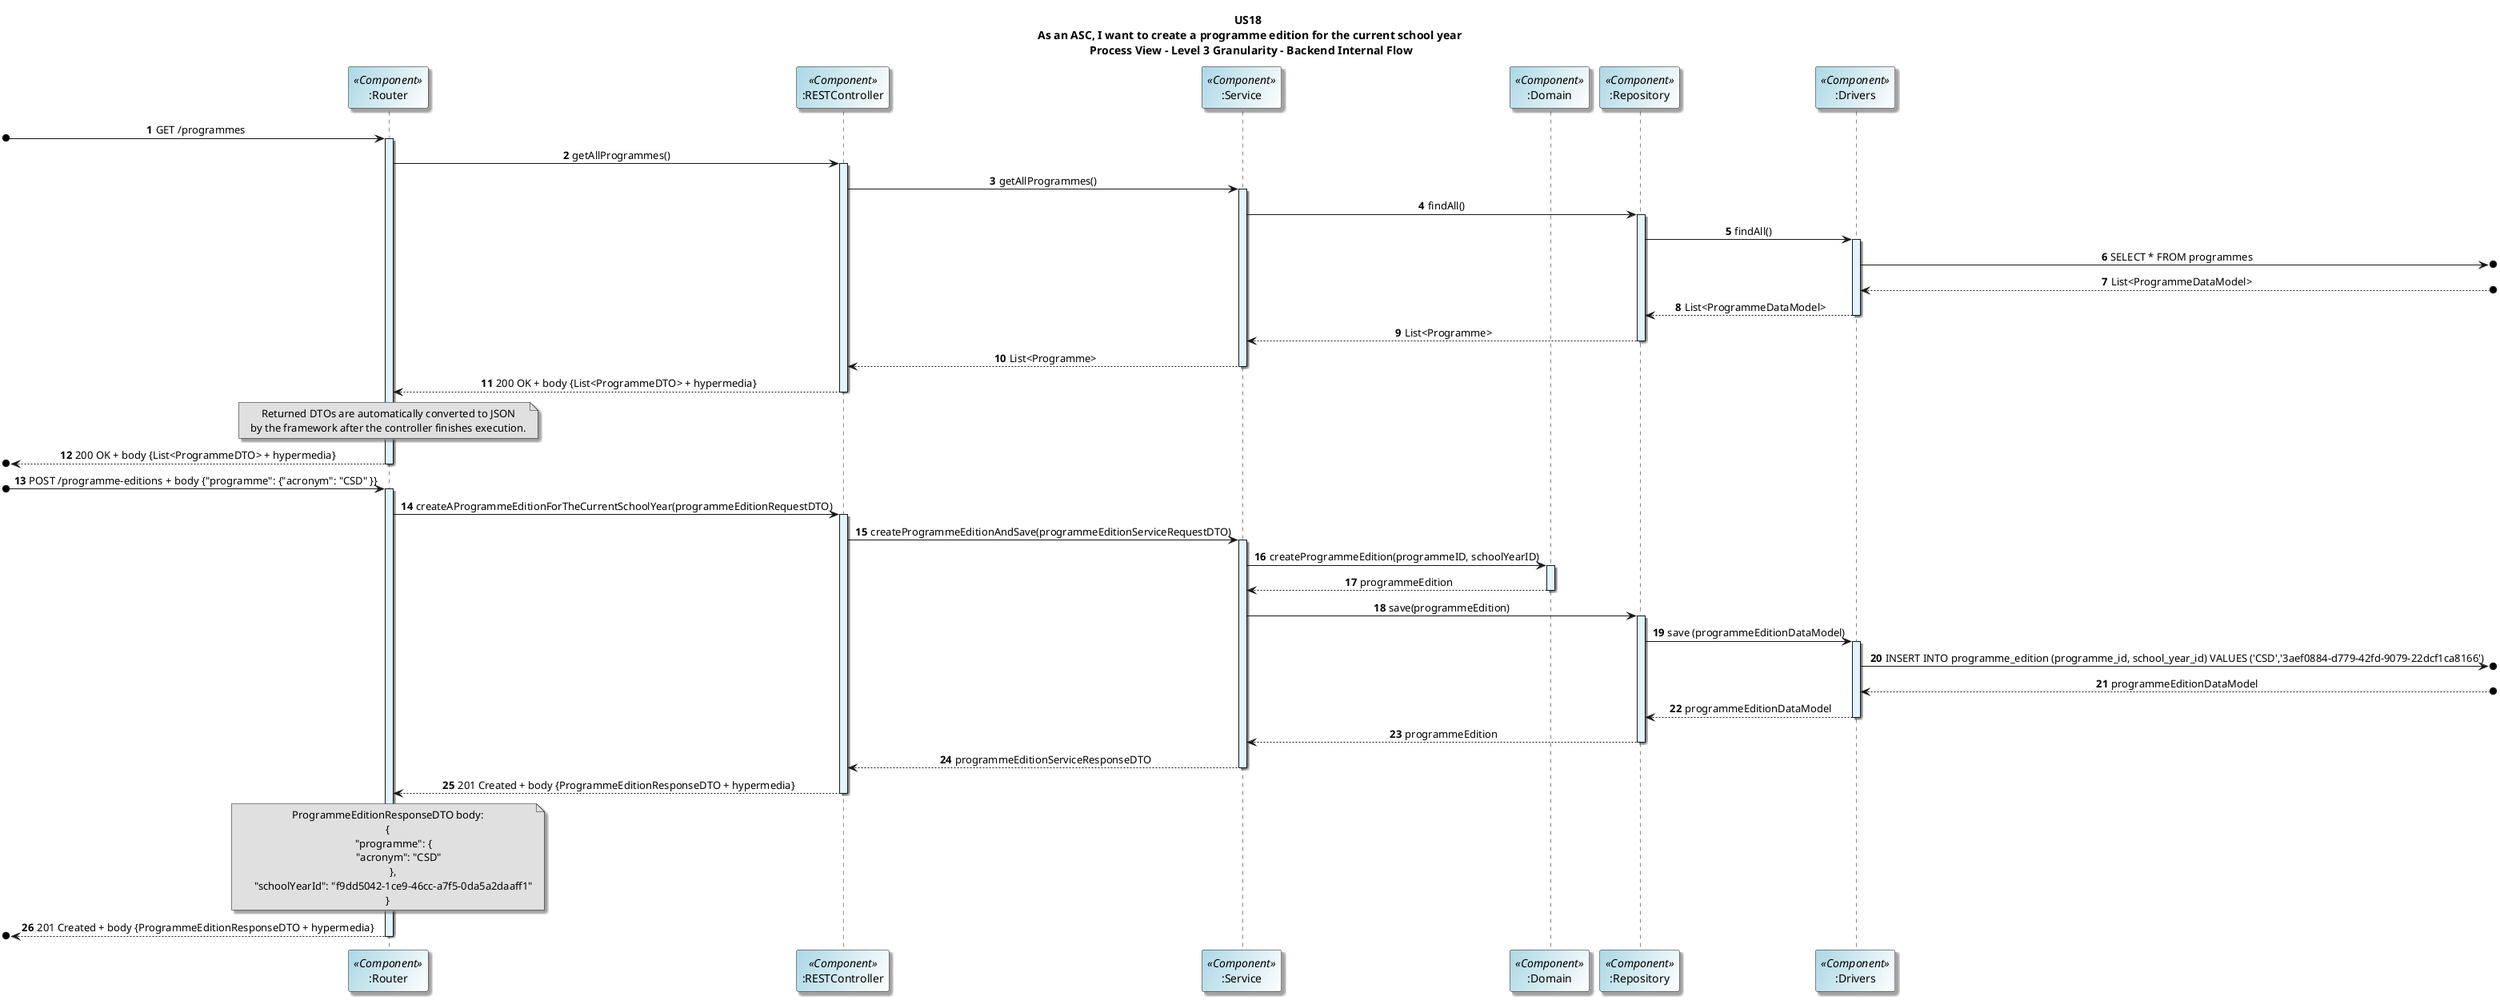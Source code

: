 @startuml
title  US18 \n As an ASC, I want to create a programme edition for the current school year \n Process View - Level 3 Granularity - Backend Internal Flow
skinparam titleFontName "Verdana"
skinparam defaultFontName "Verdana"
skinparam defaultTextAlignment center
skinparam shadowing true
skinparam actorBackgroundColor #lightblue
skinparam participantBackgroundColor #lightblue/white
autonumber

participant ":Router" as Router <<Component>>
participant ":RESTController" as Controller <<Component>>
participant ":Service" as Service <<Component>>
participant ":Domain" as Domain <<Component>>
participant ":Repository" as Repository <<Component>>
participant ":Drivers" as Drivers <<Component>>

'get all programmes name
[o-> Router: GET /programmes


activate Router #E1F5FE

Router -> Controller: getAllProgrammes()
activate Controller  #E1F5FE

Controller -> Service: getAllProgrammes()
activate Service  #E1F5FE

Service -> Repository: findAll()
activate Repository  #E1F5FE

Repository -> Drivers: findAll()
activate Drivers #E1F5FE

Drivers->o]: SELECT * FROM programmes
Drivers <--o]: List<ProgrammeDataModel>

Drivers --> Repository: List<ProgrammeDataModel>
deactivate Drivers


Repository --> Service: List<Programme>
deactivate Repository
Service --> Controller: List<Programme>
deactivate Service
Controller --> Router:  200 OK + body {List<ProgrammeDTO> + hypermedia}
deactivate Controller
note over Router #E0E0E0
  Returned DTOs are automatically converted to JSON
  by the framework after the controller finishes execution.
end note
[o<-- Router: 200 OK + body {List<ProgrammeDTO> + hypermedia}
deactivate Router


[o-> Router:  POST /programme-editions + body {"programme": {"acronym": "CSD" }}
activate Router #E1F5FE

'''''''''''''''''''''''''''''''''''''''''
Router -> Controller: createAProgrammeEditionForTheCurrentSchoolYear(programmeEditionRequestDTO)

'create programmeEdition for current School Year
activate Controller #E1F5FE
Controller -> Service:createProgrammeEditionAndSave(programmeEditionServiceRequestDTO)

activate Service #E1F5FE


Service -> Domain: createProgrammeEdition(programmeID, schoolYearID)
activate Domain #E1F5FE

Domain --> Service: programmeEdition
deactivate Domain

Service -> Repository: save(programmeEdition)
activate Repository #E1F5FE

Repository -> Drivers: save (programmeEditionDataModel)
activate Drivers #E1F5FE

Drivers ->o]: INSERT INTO programme_edition (programme_id, school_year_id) VALUES ('CSD','3aef0884-d779-42fd-9079-22dcf1ca8166')
Drivers <--o]: programmeEditionDataModel

Drivers --> Repository: programmeEditionDataModel
deactivate Drivers

Repository --> Service: programmeEdition
deactivate Repository

Service --> Controller: programmeEditionServiceResponseDTO
deactivate Service

Controller --> Router :  201 Created + body {ProgrammeEditionResponseDTO + hypermedia}
deactivate Controller

note over Router #E0E0E0
  ProgrammeEditionResponseDTO body:
  {
      "programme": {
          "acronym": "CSD"
      },
      "schoolYearId": "f9dd5042-1ce9-46cc-a7f5-0da5a2daaff1"
  }
end note

[o<-- Router: 201 Created + body {ProgrammeEditionResponseDTO + hypermedia}
deactivate Router
@enduml